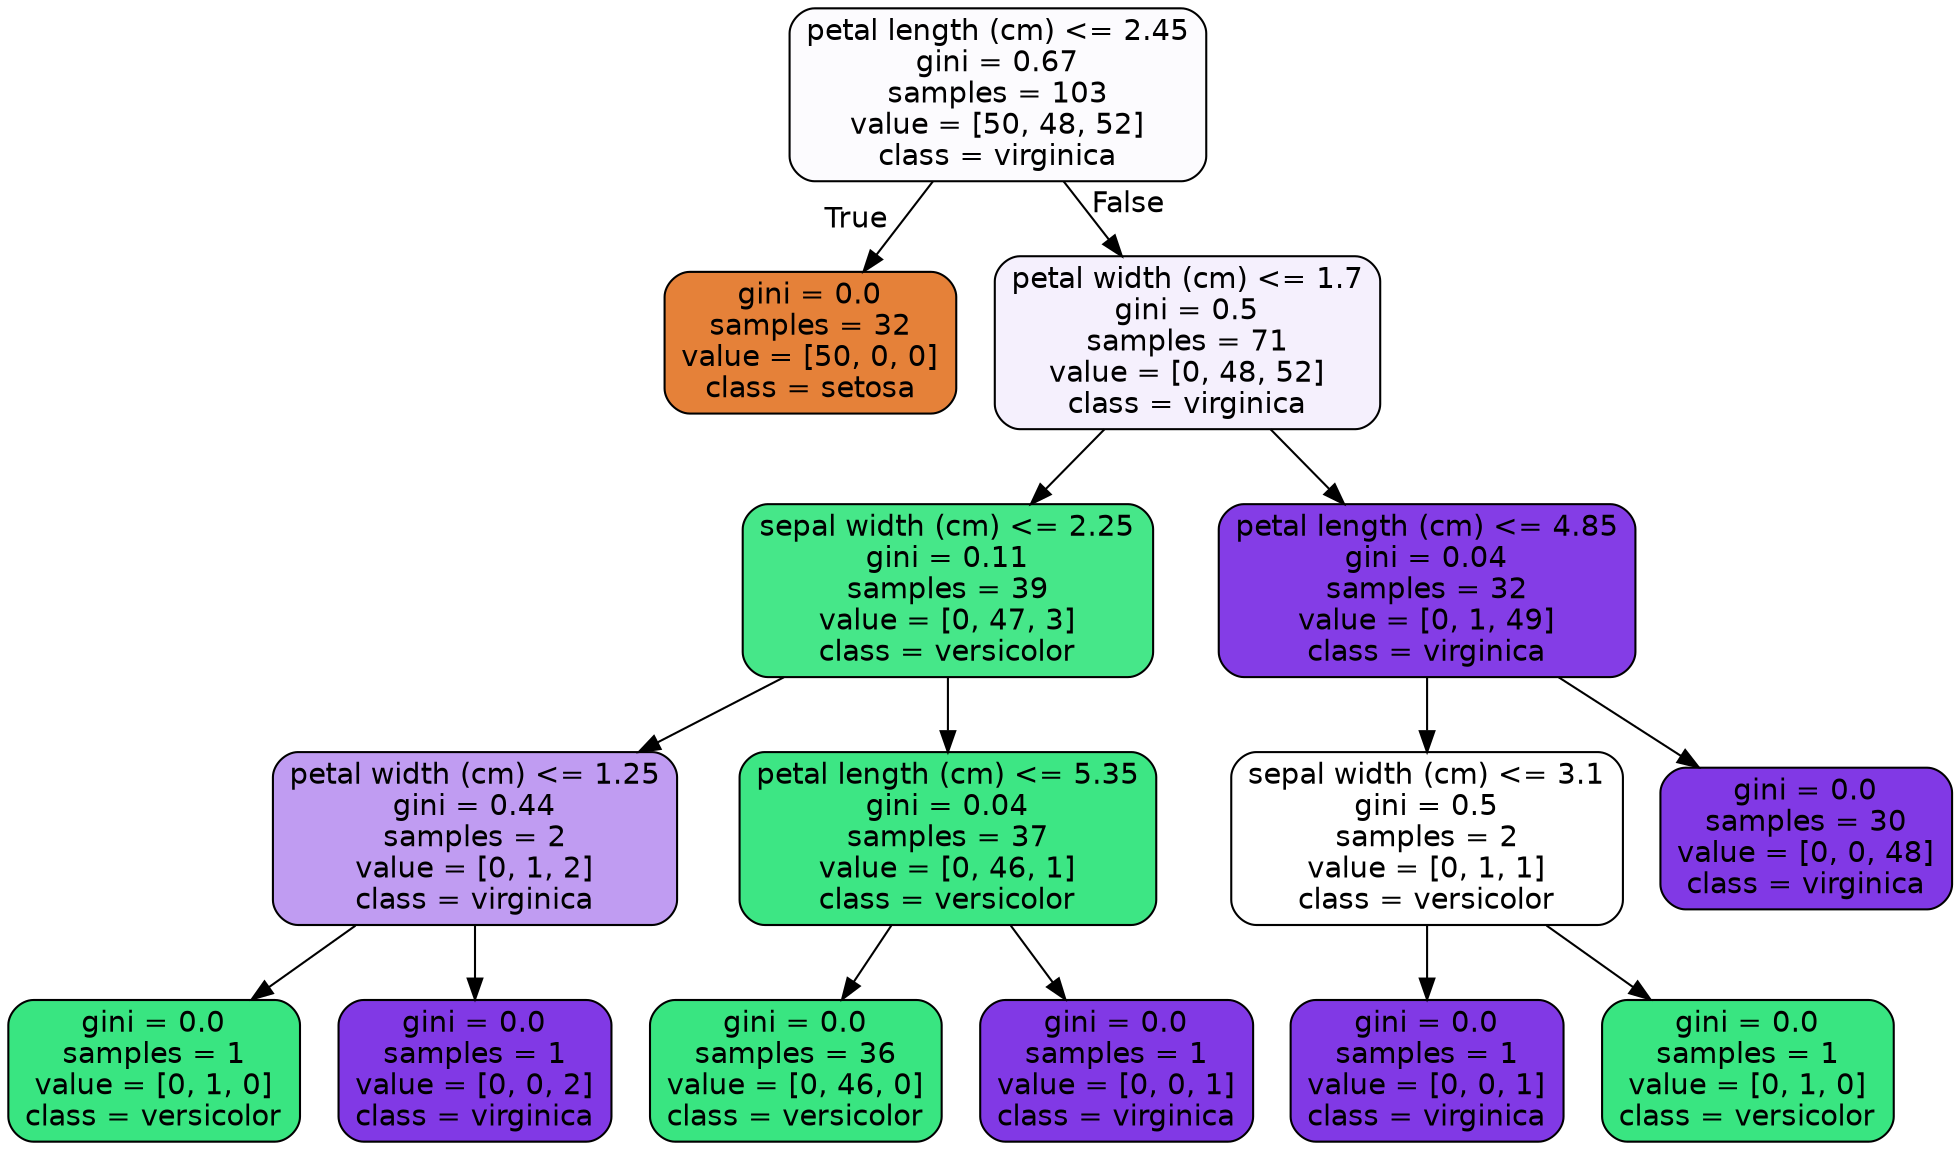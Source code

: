digraph Tree {
node [shape=box, style="filled, rounded", color="black", fontname=helvetica] ;
edge [fontname=helvetica] ;
0 [label="petal length (cm) <= 2.45\ngini = 0.67\nsamples = 103\nvalue = [50, 48, 52]\nclass = virginica", fillcolor="#fcfbfe"] ;
1 [label="gini = 0.0\nsamples = 32\nvalue = [50, 0, 0]\nclass = setosa", fillcolor="#e58139"] ;
0 -> 1 [labeldistance=2.5, labelangle=45, headlabel="True"] ;
2 [label="petal width (cm) <= 1.7\ngini = 0.5\nsamples = 71\nvalue = [0, 48, 52]\nclass = virginica", fillcolor="#f5f0fd"] ;
0 -> 2 [labeldistance=2.5, labelangle=-45, headlabel="False"] ;
3 [label="sepal width (cm) <= 2.25\ngini = 0.11\nsamples = 39\nvalue = [0, 47, 3]\nclass = versicolor", fillcolor="#46e789"] ;
2 -> 3 ;
4 [label="petal width (cm) <= 1.25\ngini = 0.44\nsamples = 2\nvalue = [0, 1, 2]\nclass = virginica", fillcolor="#c09cf2"] ;
3 -> 4 ;
5 [label="gini = 0.0\nsamples = 1\nvalue = [0, 1, 0]\nclass = versicolor", fillcolor="#39e581"] ;
4 -> 5 ;
6 [label="gini = 0.0\nsamples = 1\nvalue = [0, 0, 2]\nclass = virginica", fillcolor="#8139e5"] ;
4 -> 6 ;
7 [label="petal length (cm) <= 5.35\ngini = 0.04\nsamples = 37\nvalue = [0, 46, 1]\nclass = versicolor", fillcolor="#3de684"] ;
3 -> 7 ;
8 [label="gini = 0.0\nsamples = 36\nvalue = [0, 46, 0]\nclass = versicolor", fillcolor="#39e581"] ;
7 -> 8 ;
9 [label="gini = 0.0\nsamples = 1\nvalue = [0, 0, 1]\nclass = virginica", fillcolor="#8139e5"] ;
7 -> 9 ;
10 [label="petal length (cm) <= 4.85\ngini = 0.04\nsamples = 32\nvalue = [0, 1, 49]\nclass = virginica", fillcolor="#843de6"] ;
2 -> 10 ;
11 [label="sepal width (cm) <= 3.1\ngini = 0.5\nsamples = 2\nvalue = [0, 1, 1]\nclass = versicolor", fillcolor="#ffffff"] ;
10 -> 11 ;
12 [label="gini = 0.0\nsamples = 1\nvalue = [0, 0, 1]\nclass = virginica", fillcolor="#8139e5"] ;
11 -> 12 ;
13 [label="gini = 0.0\nsamples = 1\nvalue = [0, 1, 0]\nclass = versicolor", fillcolor="#39e581"] ;
11 -> 13 ;
14 [label="gini = 0.0\nsamples = 30\nvalue = [0, 0, 48]\nclass = virginica", fillcolor="#8139e5"] ;
10 -> 14 ;
}